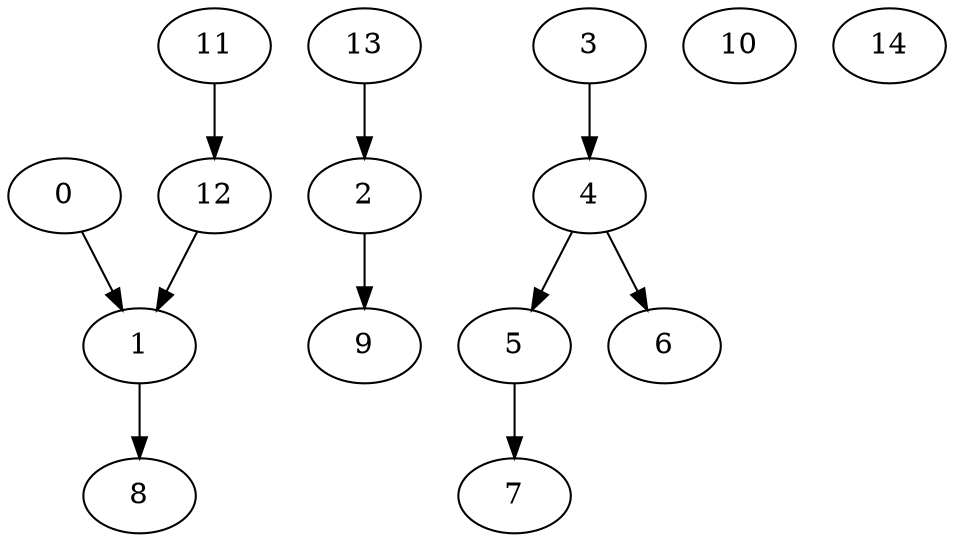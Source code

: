 digraph "OutTree-Balanced-MaxBf-3_Nodes_11_CCR_0.1_WeightType_Random" {
	0	[Weight=20];
	1    	[Weight=30];
    	2    	[Weight=32];
    	3    	[Weight=46];
    	4    	[Weight=26];
    	5    	[Weight=52];
    	6    	[Weight=15];
    	7    	[Weight=73];
    	8    	[Weight=24];
    	9    	[Weight=36];
    	10    	[Weight=14];
    	11    	[Weight=36];
    	12    	[Weight=86];
    	13    	[Weight=27];
    	14    	[Weight=25];
	0 -> 1	[Weight=32];
	1 -> 8	[Weight=42];
	4 -> 5	[Weight=12];
	4 -> 6	[Weight=14];
	5 -> 7	[Weight=12];
	11 -> 12 	[Weight=64];
	12 -> 1	[Weight=24];
	13 -> 2	[Weight=56];
	2 -> 9 	[Weight=24];
	3 -> 4	[Weight=15];
}
